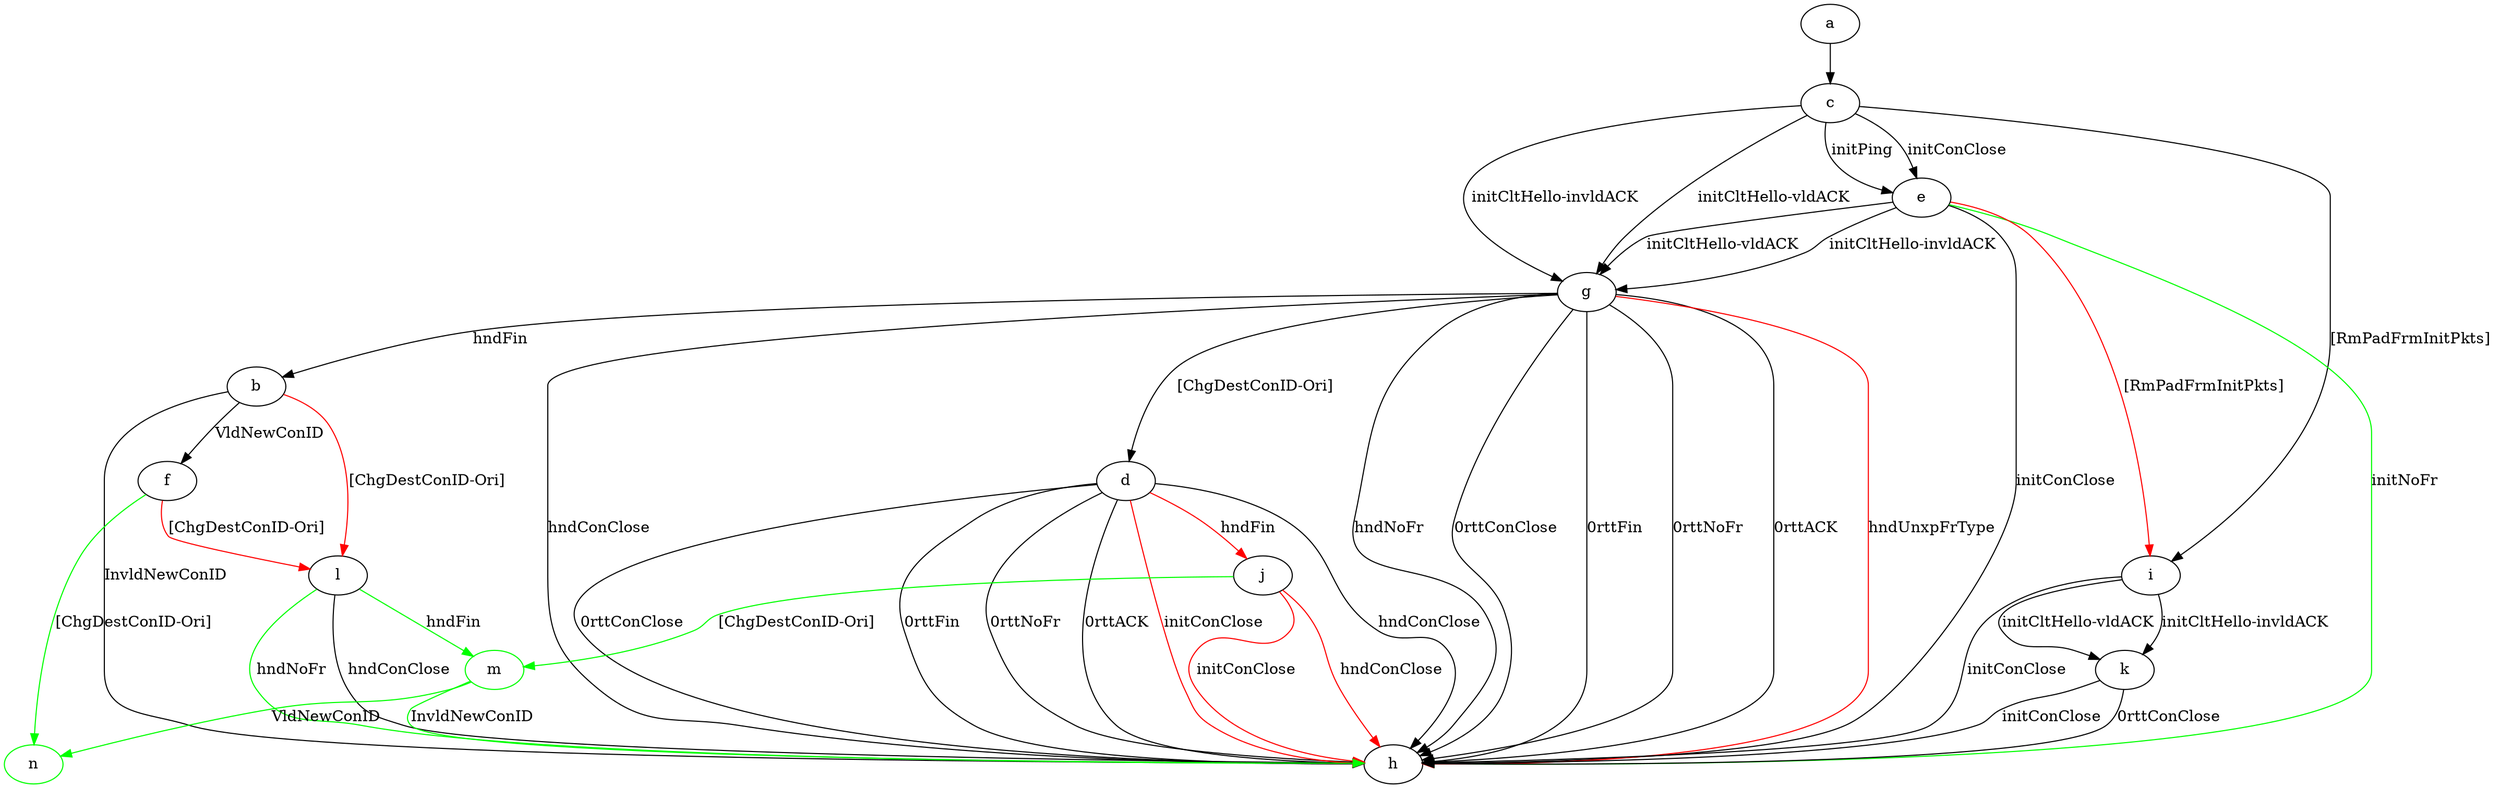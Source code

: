digraph "" {
	a -> c	[key=0];
	b -> f	[key=0,
		label="VldNewConID "];
	b -> h	[key=0,
		label="InvldNewConID "];
	b -> l	[key=0,
		color=red,
		label="[ChgDestConID-Ori] "];
	c -> e	[key=0,
		label="initPing "];
	c -> e	[key=1,
		label="initConClose "];
	c -> g	[key=0,
		label="initCltHello-vldACK "];
	c -> g	[key=1,
		label="initCltHello-invldACK "];
	c -> i	[key=0,
		label="[RmPadFrmInitPkts] "];
	d -> h	[key=0,
		label="hndConClose "];
	d -> h	[key=1,
		label="0rttConClose "];
	d -> h	[key=2,
		label="0rttFin "];
	d -> h	[key=3,
		label="0rttNoFr "];
	d -> h	[key=4,
		label="0rttACK "];
	d -> h	[key=5,
		color=red,
		label="initConClose "];
	d -> j	[key=0,
		color=red,
		label="hndFin "];
	e -> g	[key=0,
		label="initCltHello-vldACK "];
	e -> g	[key=1,
		label="initCltHello-invldACK "];
	e -> h	[key=0,
		label="initConClose "];
	e -> h	[key=1,
		color=green,
		label="initNoFr "];
	e -> i	[key=0,
		color=red,
		label="[RmPadFrmInitPkts] "];
	f -> l	[key=0,
		color=red,
		label="[ChgDestConID-Ori] "];
	n	[color=green];
	f -> n	[key=0,
		color=green,
		label="[ChgDestConID-Ori] "];
	g -> b	[key=0,
		label="hndFin "];
	g -> d	[key=0,
		label="[ChgDestConID-Ori] "];
	g -> h	[key=0,
		label="hndConClose "];
	g -> h	[key=1,
		label="hndNoFr "];
	g -> h	[key=2,
		label="0rttConClose "];
	g -> h	[key=3,
		label="0rttFin "];
	g -> h	[key=4,
		label="0rttNoFr "];
	g -> h	[key=5,
		label="0rttACK "];
	g -> h	[key=6,
		color=red,
		label="hndUnxpFrType "];
	i -> h	[key=0,
		label="initConClose "];
	i -> k	[key=0,
		label="initCltHello-vldACK "];
	i -> k	[key=1,
		label="initCltHello-invldACK "];
	j -> h	[key=0,
		color=red,
		label="initConClose "];
	j -> h	[key=1,
		color=red,
		label="hndConClose "];
	m	[color=green];
	j -> m	[key=0,
		color=green,
		label="[ChgDestConID-Ori] "];
	k -> h	[key=0,
		label="initConClose "];
	k -> h	[key=1,
		label="0rttConClose "];
	l -> h	[key=0,
		label="hndConClose "];
	l -> h	[key=1,
		color=green,
		label="hndNoFr "];
	l -> m	[key=0,
		color=green,
		label="hndFin "];
	m -> h	[key=0,
		color=green,
		label="InvldNewConID "];
	m -> n	[key=0,
		color=green,
		label="VldNewConID "];
}
